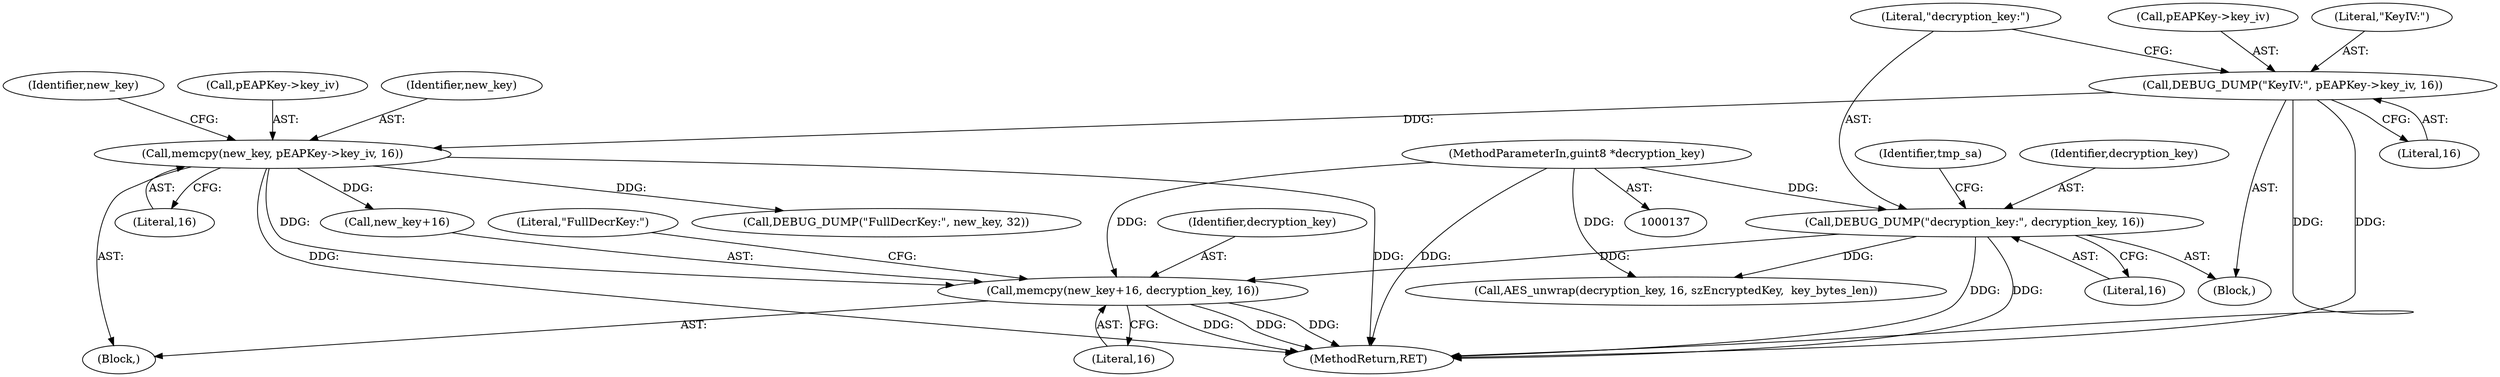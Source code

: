 digraph "0_wireshark_b6d838eebf4456192360654092e5587c5207f185@API" {
"1000277" [label="(Call,memcpy(new_key+16, decryption_key, 16))"];
"1000271" [label="(Call,memcpy(new_key, pEAPKey->key_iv, 16))"];
"1000224" [label="(Call,DEBUG_DUMP(\"KeyIV:\", pEAPKey->key_iv, 16))"];
"1000230" [label="(Call,DEBUG_DUMP(\"decryption_key:\", decryption_key, 16))"];
"1000139" [label="(MethodParameterIn,guint8 *decryption_key)"];
"1000283" [label="(Call,DEBUG_DUMP(\"FullDecrKey:\", new_key, 32))"];
"1000277" [label="(Call,memcpy(new_key+16, decryption_key, 16))"];
"1000230" [label="(Call,DEBUG_DUMP(\"decryption_key:\", decryption_key, 16))"];
"1000233" [label="(Literal,16)"];
"1000225" [label="(Literal,\"KeyIV:\")"];
"1000276" [label="(Literal,16)"];
"1000282" [label="(Literal,16)"];
"1000281" [label="(Identifier,decryption_key)"];
"1000255" [label="(Block,)"];
"1000231" [label="(Literal,\"decryption_key:\")"];
"1000232" [label="(Identifier,decryption_key)"];
"1000235" [label="(Identifier,tmp_sa)"];
"1000271" [label="(Call,memcpy(new_key, pEAPKey->key_iv, 16))"];
"1000284" [label="(Literal,\"FullDecrKey:\")"];
"1000273" [label="(Call,pEAPKey->key_iv)"];
"1000315" [label="(Call,AES_unwrap(decryption_key, 16, szEncryptedKey,  key_bytes_len))"];
"1000142" [label="(Block,)"];
"1000139" [label="(MethodParameterIn,guint8 *decryption_key)"];
"1000226" [label="(Call,pEAPKey->key_iv)"];
"1000229" [label="(Literal,16)"];
"1000224" [label="(Call,DEBUG_DUMP(\"KeyIV:\", pEAPKey->key_iv, 16))"];
"1000272" [label="(Identifier,new_key)"];
"1000530" [label="(MethodReturn,RET)"];
"1000278" [label="(Call,new_key+16)"];
"1000279" [label="(Identifier,new_key)"];
"1000277" -> "1000255"  [label="AST: "];
"1000277" -> "1000282"  [label="CFG: "];
"1000278" -> "1000277"  [label="AST: "];
"1000281" -> "1000277"  [label="AST: "];
"1000282" -> "1000277"  [label="AST: "];
"1000284" -> "1000277"  [label="CFG: "];
"1000277" -> "1000530"  [label="DDG: "];
"1000277" -> "1000530"  [label="DDG: "];
"1000277" -> "1000530"  [label="DDG: "];
"1000271" -> "1000277"  [label="DDG: "];
"1000230" -> "1000277"  [label="DDG: "];
"1000139" -> "1000277"  [label="DDG: "];
"1000271" -> "1000255"  [label="AST: "];
"1000271" -> "1000276"  [label="CFG: "];
"1000272" -> "1000271"  [label="AST: "];
"1000273" -> "1000271"  [label="AST: "];
"1000276" -> "1000271"  [label="AST: "];
"1000279" -> "1000271"  [label="CFG: "];
"1000271" -> "1000530"  [label="DDG: "];
"1000271" -> "1000530"  [label="DDG: "];
"1000224" -> "1000271"  [label="DDG: "];
"1000271" -> "1000278"  [label="DDG: "];
"1000271" -> "1000283"  [label="DDG: "];
"1000224" -> "1000142"  [label="AST: "];
"1000224" -> "1000229"  [label="CFG: "];
"1000225" -> "1000224"  [label="AST: "];
"1000226" -> "1000224"  [label="AST: "];
"1000229" -> "1000224"  [label="AST: "];
"1000231" -> "1000224"  [label="CFG: "];
"1000224" -> "1000530"  [label="DDG: "];
"1000224" -> "1000530"  [label="DDG: "];
"1000230" -> "1000142"  [label="AST: "];
"1000230" -> "1000233"  [label="CFG: "];
"1000231" -> "1000230"  [label="AST: "];
"1000232" -> "1000230"  [label="AST: "];
"1000233" -> "1000230"  [label="AST: "];
"1000235" -> "1000230"  [label="CFG: "];
"1000230" -> "1000530"  [label="DDG: "];
"1000230" -> "1000530"  [label="DDG: "];
"1000139" -> "1000230"  [label="DDG: "];
"1000230" -> "1000315"  [label="DDG: "];
"1000139" -> "1000137"  [label="AST: "];
"1000139" -> "1000530"  [label="DDG: "];
"1000139" -> "1000315"  [label="DDG: "];
}
